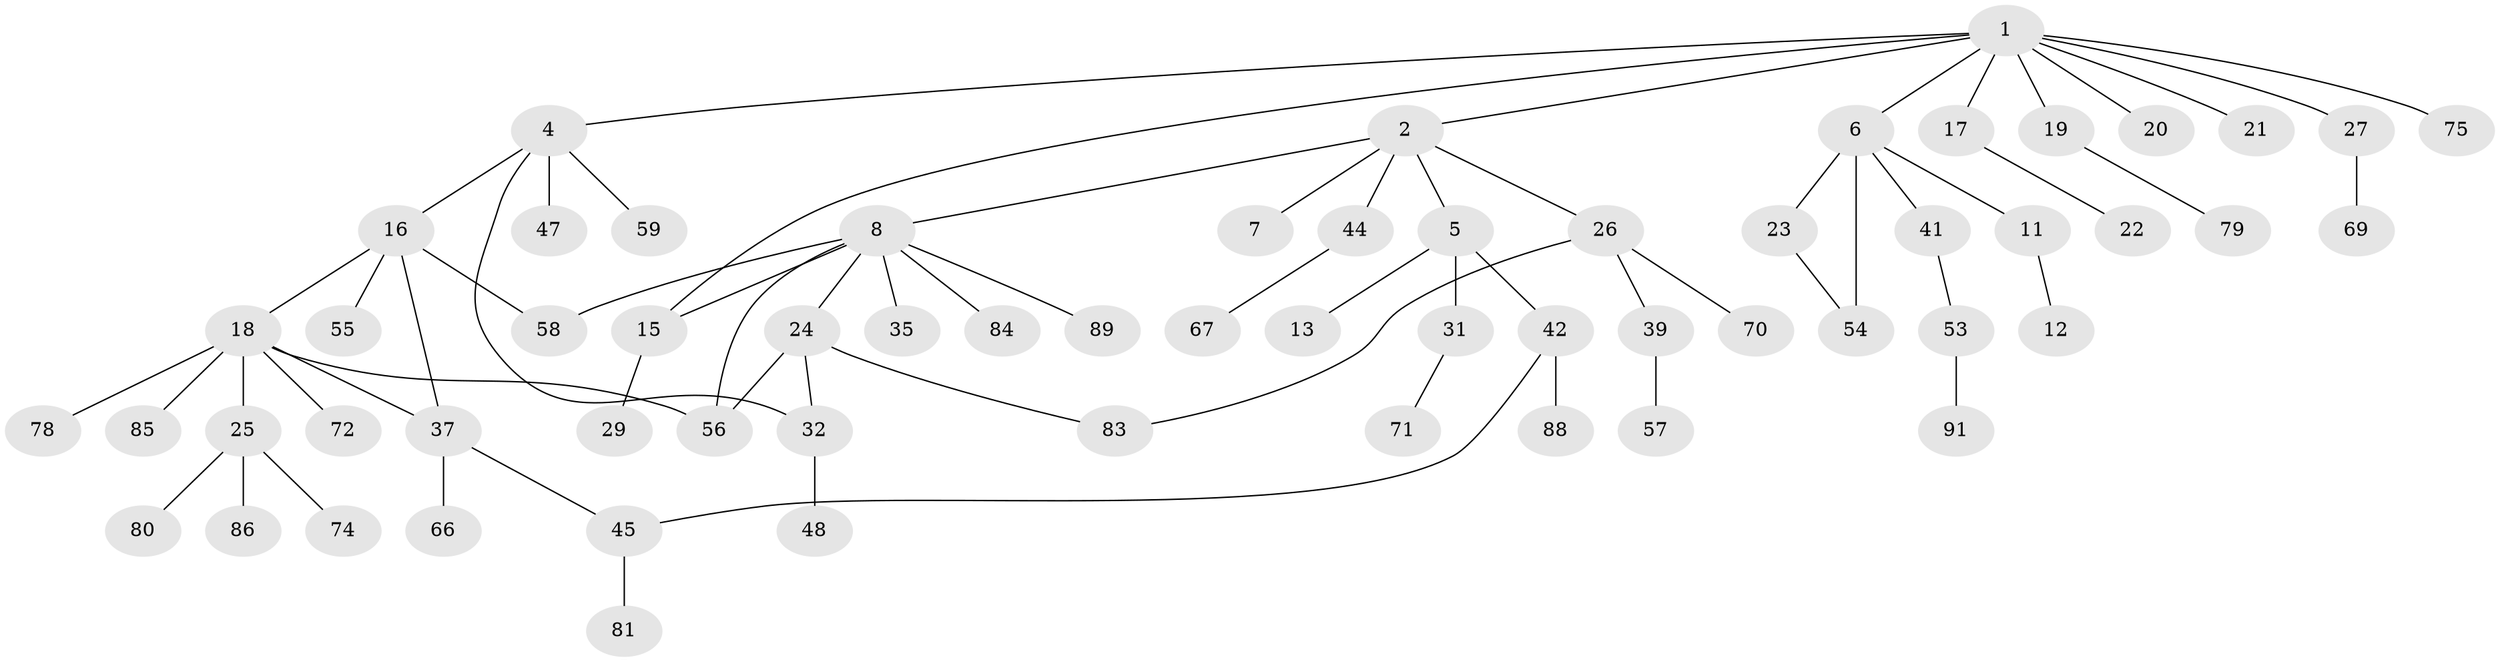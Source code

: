 // original degree distribution, {8: 0.01098901098901099, 4: 0.08791208791208792, 2: 0.26373626373626374, 1: 0.42857142857142855, 6: 0.02197802197802198, 5: 0.02197802197802198, 3: 0.15384615384615385, 7: 0.01098901098901099}
// Generated by graph-tools (version 1.1) at 2025/41/03/06/25 10:41:26]
// undirected, 61 vertices, 69 edges
graph export_dot {
graph [start="1"]
  node [color=gray90,style=filled];
  1 [super="+10"];
  2 [super="+3"];
  4 [super="+28"];
  5;
  6 [super="+9"];
  7;
  8 [super="+52"];
  11 [super="+30"];
  12;
  13 [super="+14"];
  15 [super="+64"];
  16 [super="+65"];
  17;
  18 [super="+38"];
  19;
  20 [super="+73"];
  21 [super="+63"];
  22 [super="+87"];
  23 [super="+46"];
  24 [super="+36"];
  25 [super="+33"];
  26 [super="+49"];
  27 [super="+34"];
  29;
  31 [super="+40"];
  32 [super="+43"];
  35;
  37 [super="+51"];
  39;
  41 [super="+60"];
  42;
  44 [super="+77"];
  45 [super="+50"];
  47;
  48;
  53 [super="+61"];
  54 [super="+76"];
  55;
  56 [super="+62"];
  57;
  58;
  59 [super="+90"];
  66 [super="+68"];
  67;
  69;
  70 [super="+82"];
  71;
  72;
  74;
  75;
  78;
  79;
  80;
  81;
  83;
  84;
  85;
  86;
  88;
  89;
  91;
  1 -- 2;
  1 -- 4;
  1 -- 6;
  1 -- 17;
  1 -- 19;
  1 -- 21;
  1 -- 27;
  1 -- 75;
  1 -- 20;
  1 -- 15;
  2 -- 7;
  2 -- 26;
  2 -- 8;
  2 -- 44;
  2 -- 5;
  4 -- 16;
  4 -- 47;
  4 -- 59;
  4 -- 32;
  5 -- 13;
  5 -- 31;
  5 -- 42;
  6 -- 23;
  6 -- 41;
  6 -- 11;
  6 -- 54;
  8 -- 24;
  8 -- 35;
  8 -- 58;
  8 -- 56;
  8 -- 89;
  8 -- 84;
  8 -- 15;
  11 -- 12;
  15 -- 29;
  16 -- 18;
  16 -- 55;
  16 -- 58;
  16 -- 37;
  17 -- 22;
  18 -- 25;
  18 -- 37;
  18 -- 78;
  18 -- 85;
  18 -- 72;
  18 -- 56;
  19 -- 79;
  23 -- 54;
  24 -- 32;
  24 -- 56;
  24 -- 83;
  25 -- 80;
  25 -- 86;
  25 -- 74;
  26 -- 39;
  26 -- 83;
  26 -- 70;
  27 -- 69;
  31 -- 71;
  32 -- 48;
  37 -- 45;
  37 -- 66;
  39 -- 57;
  41 -- 53;
  42 -- 88;
  42 -- 45;
  44 -- 67;
  45 -- 81;
  53 -- 91;
}
